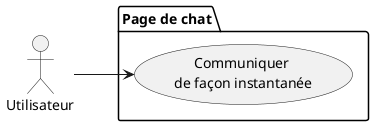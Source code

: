 @startuml
left to right direction
:Utilisateur: as User

package "Page de chat" {
    User --> (Communiquer \nde façon instantanée)
}
@enduml